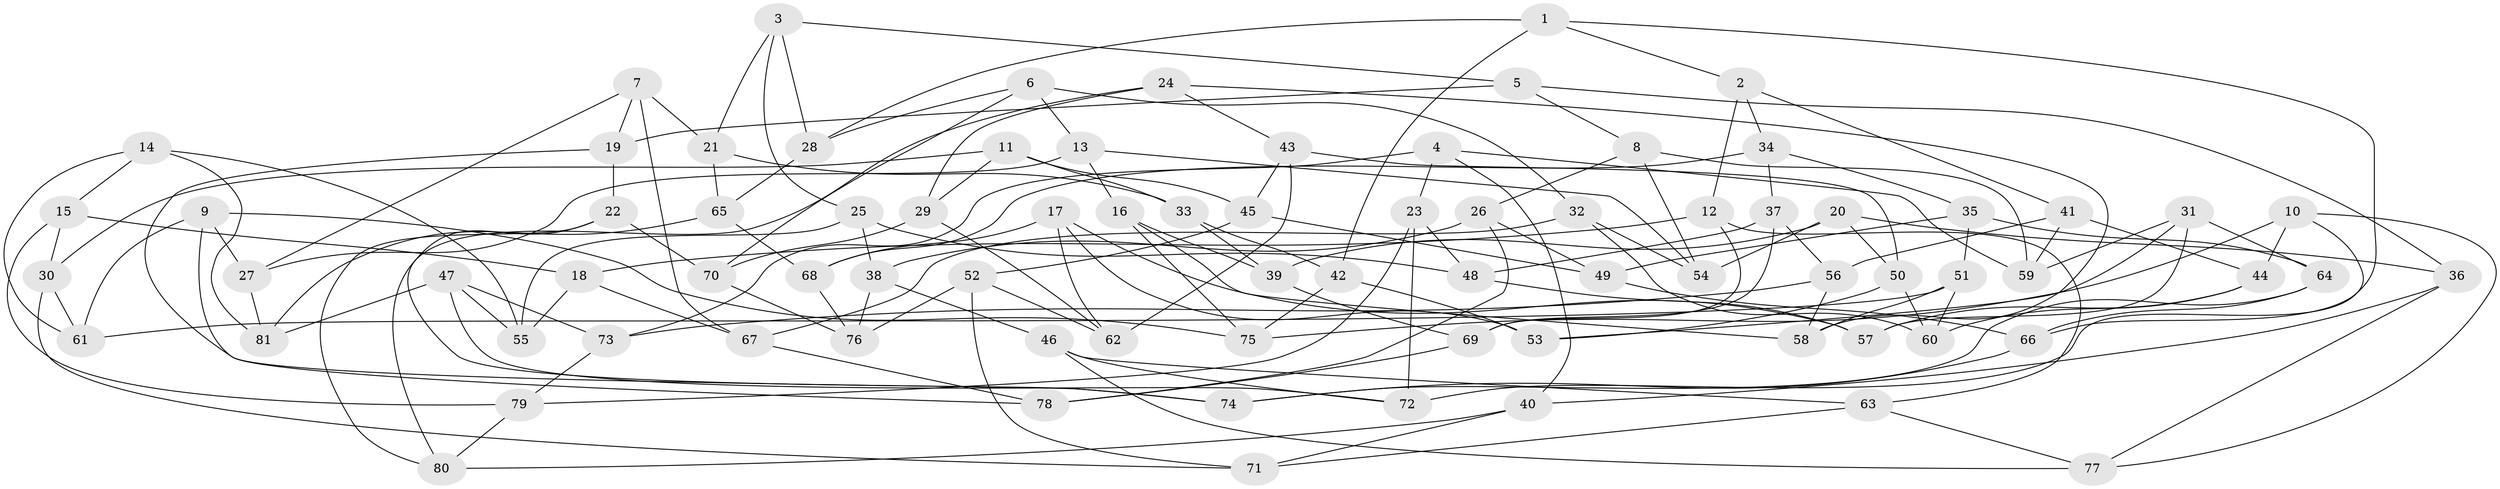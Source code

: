 // Generated by graph-tools (version 1.1) at 2025/58/03/09/25 04:58:48]
// undirected, 81 vertices, 162 edges
graph export_dot {
graph [start="1"]
  node [color=gray90,style=filled];
  1;
  2;
  3;
  4;
  5;
  6;
  7;
  8;
  9;
  10;
  11;
  12;
  13;
  14;
  15;
  16;
  17;
  18;
  19;
  20;
  21;
  22;
  23;
  24;
  25;
  26;
  27;
  28;
  29;
  30;
  31;
  32;
  33;
  34;
  35;
  36;
  37;
  38;
  39;
  40;
  41;
  42;
  43;
  44;
  45;
  46;
  47;
  48;
  49;
  50;
  51;
  52;
  53;
  54;
  55;
  56;
  57;
  58;
  59;
  60;
  61;
  62;
  63;
  64;
  65;
  66;
  67;
  68;
  69;
  70;
  71;
  72;
  73;
  74;
  75;
  76;
  77;
  78;
  79;
  80;
  81;
  1 -- 2;
  1 -- 28;
  1 -- 66;
  1 -- 42;
  2 -- 12;
  2 -- 41;
  2 -- 34;
  3 -- 28;
  3 -- 21;
  3 -- 5;
  3 -- 25;
  4 -- 40;
  4 -- 73;
  4 -- 59;
  4 -- 23;
  5 -- 19;
  5 -- 36;
  5 -- 8;
  6 -- 32;
  6 -- 70;
  6 -- 13;
  6 -- 28;
  7 -- 21;
  7 -- 19;
  7 -- 67;
  7 -- 27;
  8 -- 59;
  8 -- 26;
  8 -- 54;
  9 -- 78;
  9 -- 61;
  9 -- 27;
  9 -- 75;
  10 -- 75;
  10 -- 44;
  10 -- 77;
  10 -- 72;
  11 -- 45;
  11 -- 30;
  11 -- 33;
  11 -- 29;
  12 -- 69;
  12 -- 63;
  12 -- 18;
  13 -- 54;
  13 -- 27;
  13 -- 16;
  14 -- 55;
  14 -- 15;
  14 -- 81;
  14 -- 61;
  15 -- 18;
  15 -- 30;
  15 -- 79;
  16 -- 39;
  16 -- 75;
  16 -- 58;
  17 -- 68;
  17 -- 57;
  17 -- 53;
  17 -- 62;
  18 -- 55;
  18 -- 67;
  19 -- 74;
  19 -- 22;
  20 -- 39;
  20 -- 50;
  20 -- 36;
  20 -- 54;
  21 -- 65;
  21 -- 33;
  22 -- 70;
  22 -- 80;
  22 -- 74;
  23 -- 48;
  23 -- 72;
  23 -- 79;
  24 -- 43;
  24 -- 80;
  24 -- 29;
  24 -- 58;
  25 -- 48;
  25 -- 38;
  25 -- 55;
  26 -- 78;
  26 -- 49;
  26 -- 38;
  27 -- 81;
  28 -- 65;
  29 -- 62;
  29 -- 70;
  30 -- 61;
  30 -- 71;
  31 -- 59;
  31 -- 57;
  31 -- 53;
  31 -- 64;
  32 -- 67;
  32 -- 60;
  32 -- 54;
  33 -- 39;
  33 -- 42;
  34 -- 37;
  34 -- 68;
  34 -- 35;
  35 -- 64;
  35 -- 51;
  35 -- 49;
  36 -- 40;
  36 -- 77;
  37 -- 48;
  37 -- 69;
  37 -- 56;
  38 -- 76;
  38 -- 46;
  39 -- 69;
  40 -- 80;
  40 -- 71;
  41 -- 56;
  41 -- 59;
  41 -- 44;
  42 -- 53;
  42 -- 75;
  43 -- 50;
  43 -- 62;
  43 -- 45;
  44 -- 60;
  44 -- 57;
  45 -- 49;
  45 -- 52;
  46 -- 72;
  46 -- 63;
  46 -- 77;
  47 -- 73;
  47 -- 81;
  47 -- 72;
  47 -- 55;
  48 -- 57;
  49 -- 66;
  50 -- 60;
  50 -- 53;
  51 -- 61;
  51 -- 58;
  51 -- 60;
  52 -- 71;
  52 -- 62;
  52 -- 76;
  56 -- 58;
  56 -- 73;
  63 -- 71;
  63 -- 77;
  64 -- 74;
  64 -- 66;
  65 -- 68;
  65 -- 81;
  66 -- 74;
  67 -- 78;
  68 -- 76;
  69 -- 78;
  70 -- 76;
  73 -- 79;
  79 -- 80;
}
